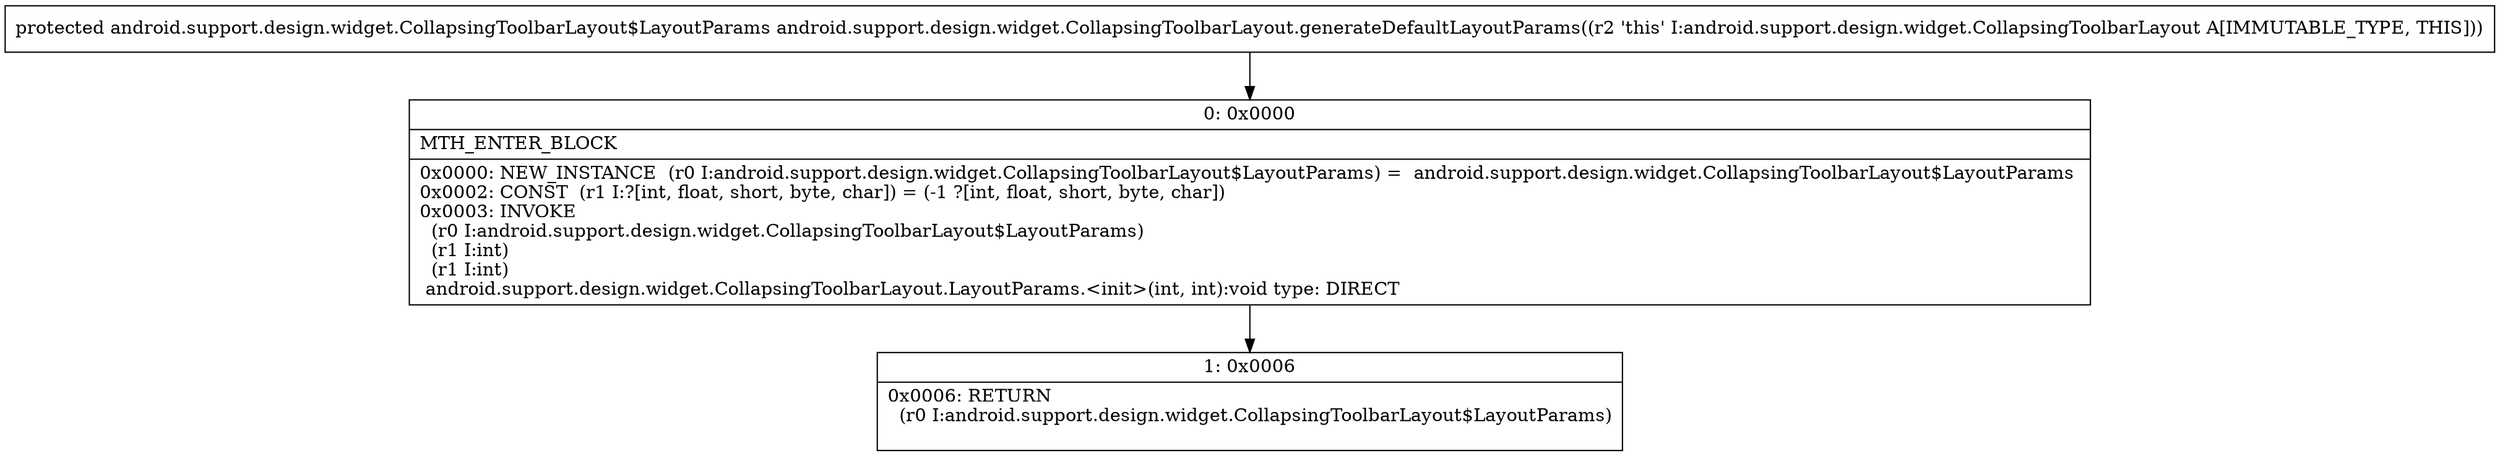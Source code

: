 digraph "CFG forandroid.support.design.widget.CollapsingToolbarLayout.generateDefaultLayoutParams()Landroid\/support\/design\/widget\/CollapsingToolbarLayout$LayoutParams;" {
Node_0 [shape=record,label="{0\:\ 0x0000|MTH_ENTER_BLOCK\l|0x0000: NEW_INSTANCE  (r0 I:android.support.design.widget.CollapsingToolbarLayout$LayoutParams) =  android.support.design.widget.CollapsingToolbarLayout$LayoutParams \l0x0002: CONST  (r1 I:?[int, float, short, byte, char]) = (\-1 ?[int, float, short, byte, char]) \l0x0003: INVOKE  \l  (r0 I:android.support.design.widget.CollapsingToolbarLayout$LayoutParams)\l  (r1 I:int)\l  (r1 I:int)\l android.support.design.widget.CollapsingToolbarLayout.LayoutParams.\<init\>(int, int):void type: DIRECT \l}"];
Node_1 [shape=record,label="{1\:\ 0x0006|0x0006: RETURN  \l  (r0 I:android.support.design.widget.CollapsingToolbarLayout$LayoutParams)\l \l}"];
MethodNode[shape=record,label="{protected android.support.design.widget.CollapsingToolbarLayout$LayoutParams android.support.design.widget.CollapsingToolbarLayout.generateDefaultLayoutParams((r2 'this' I:android.support.design.widget.CollapsingToolbarLayout A[IMMUTABLE_TYPE, THIS])) }"];
MethodNode -> Node_0;
Node_0 -> Node_1;
}

